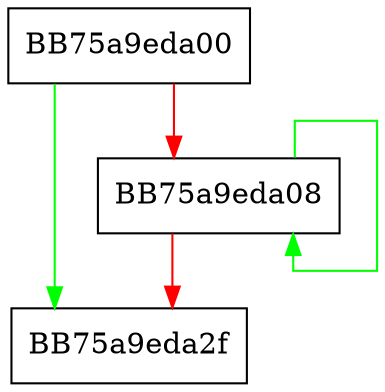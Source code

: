 digraph CRCIIT16 {
  node [shape="box"];
  graph [splines=ortho];
  BB75a9eda00 -> BB75a9eda2f [color="green"];
  BB75a9eda00 -> BB75a9eda08 [color="red"];
  BB75a9eda08 -> BB75a9eda08 [color="green"];
  BB75a9eda08 -> BB75a9eda2f [color="red"];
}